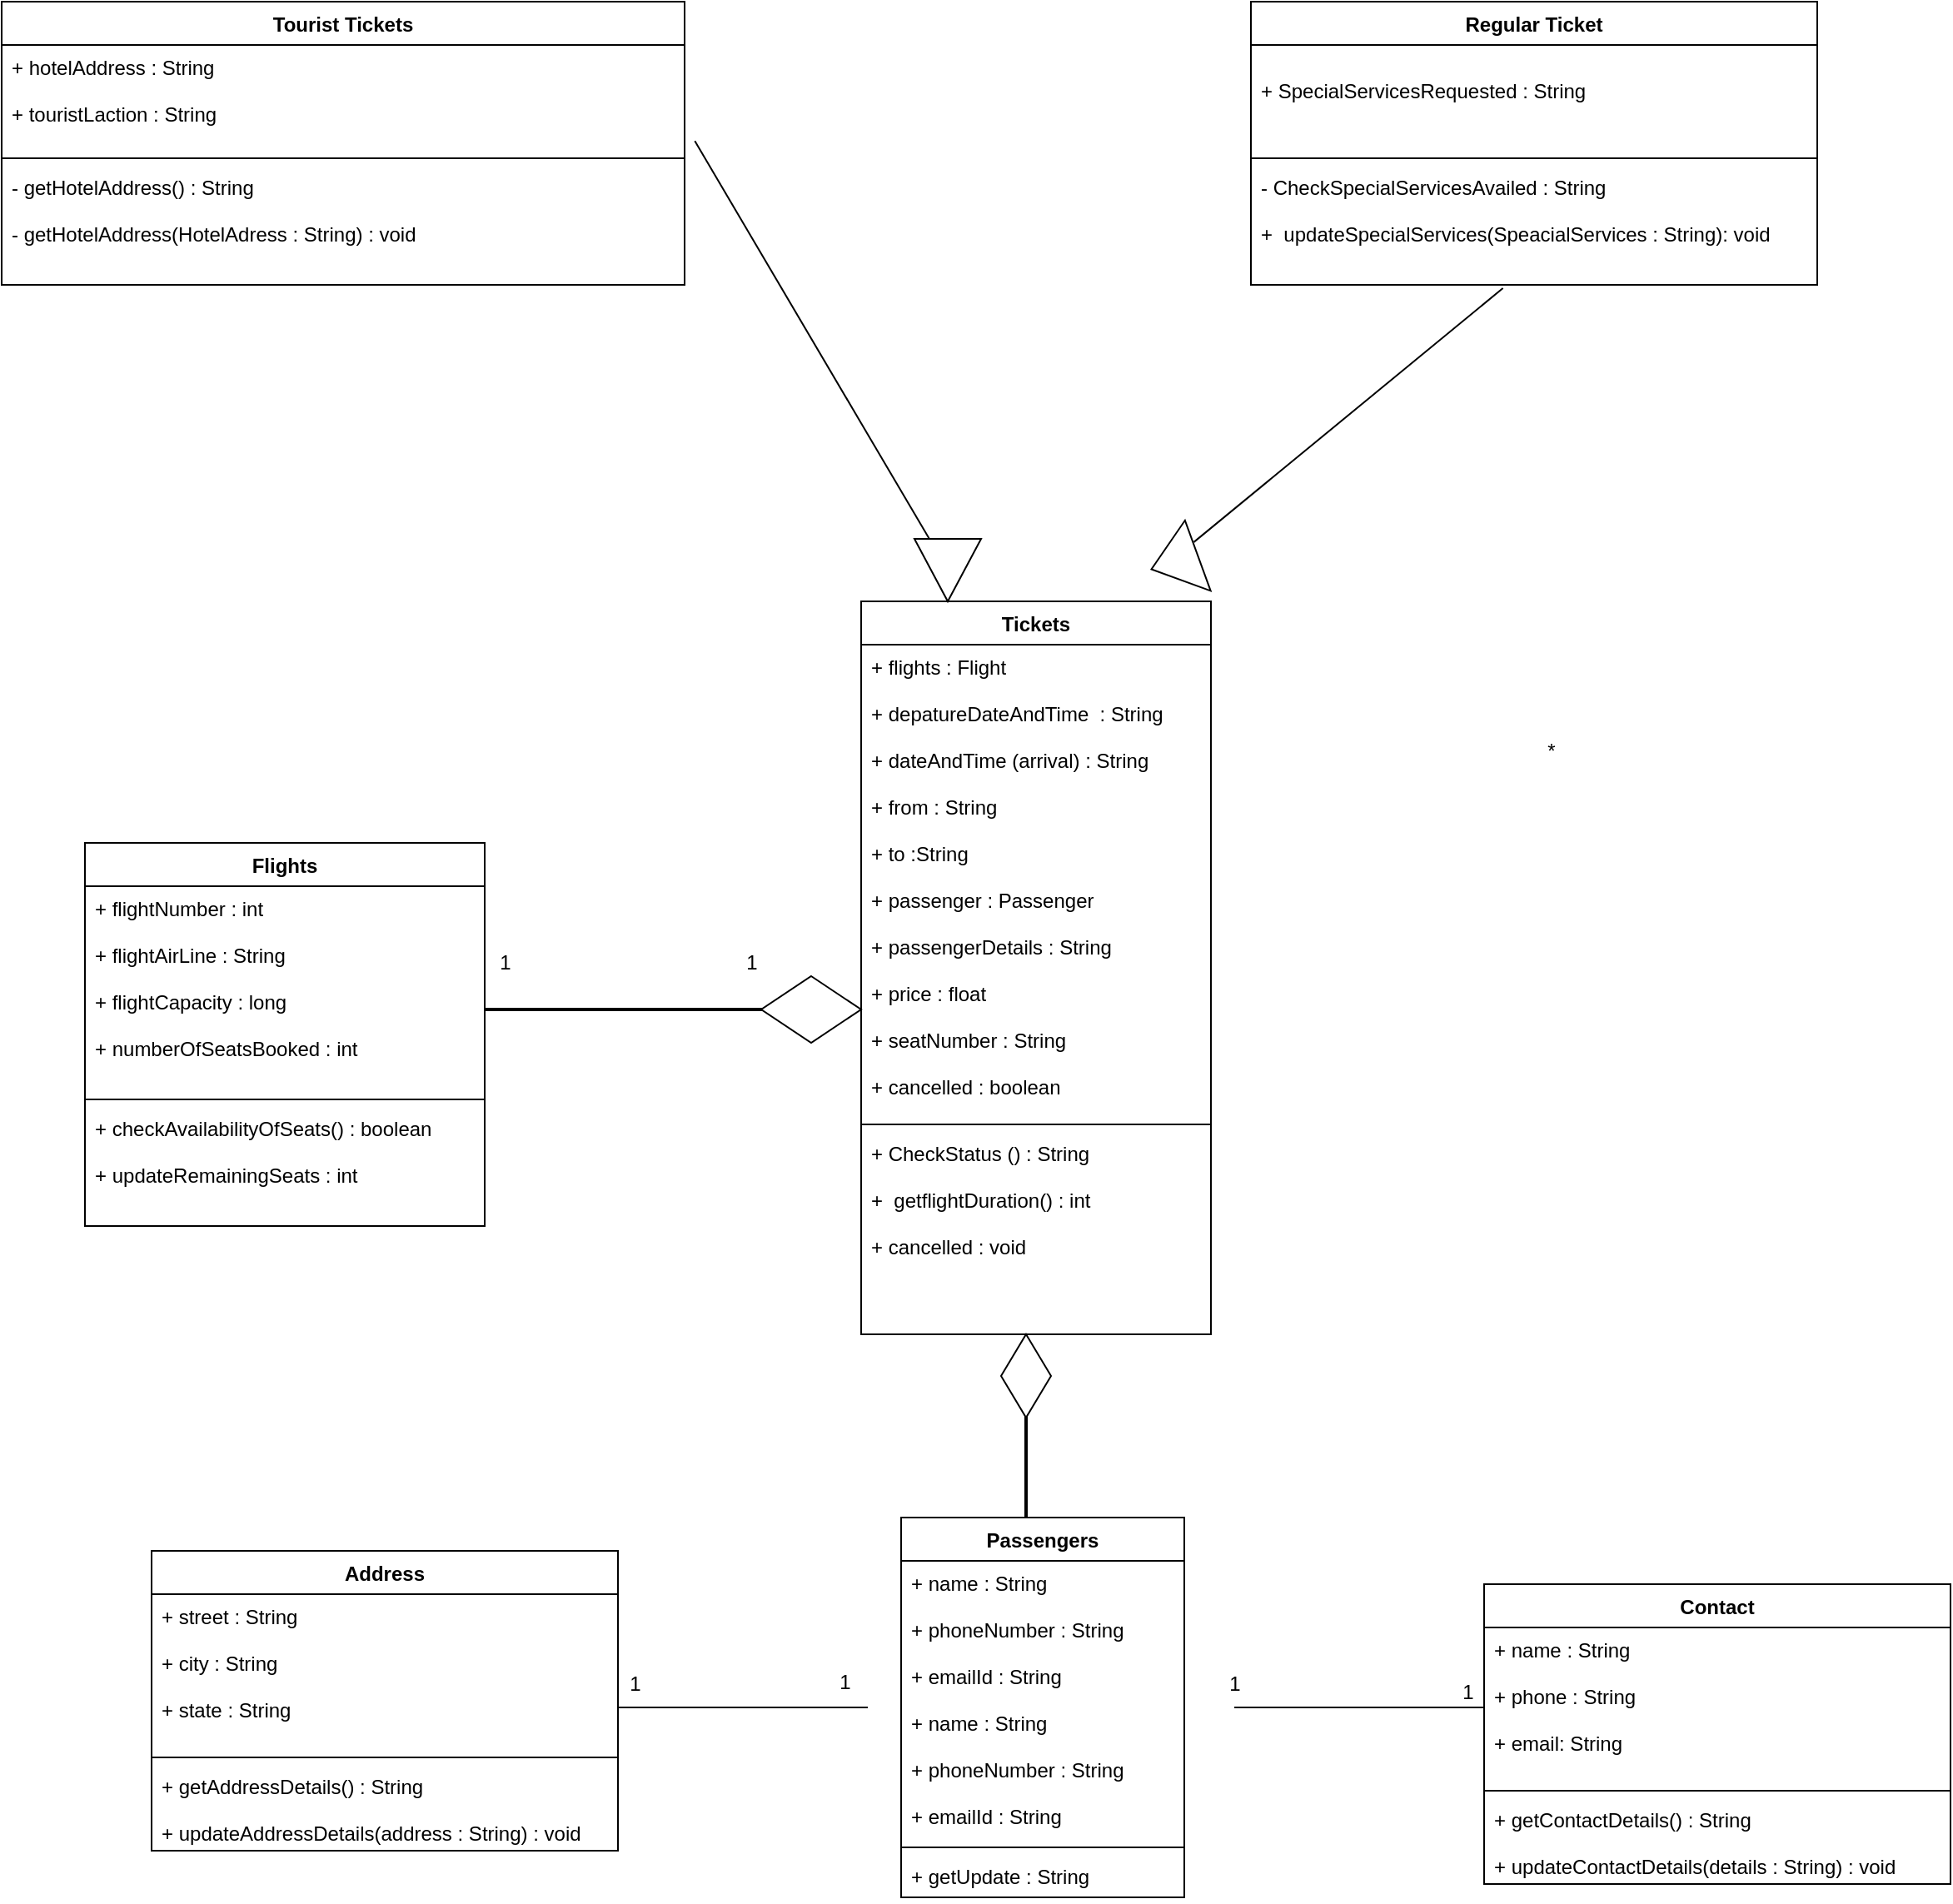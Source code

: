 <mxfile version="14.9.2" type="device"><diagram id="C5RBs43oDa-KdzZeNtuy" name="Page-1"><mxGraphModel dx="1847" dy="1653" grid="1" gridSize="10" guides="1" tooltips="1" connect="1" arrows="1" fold="1" page="1" pageScale="1" pageWidth="1400" pageHeight="850" math="0" shadow="0"><root><mxCell id="WIyWlLk6GJQsqaUBKTNV-0"/><mxCell id="WIyWlLk6GJQsqaUBKTNV-1" parent="WIyWlLk6GJQsqaUBKTNV-0"/><mxCell id="aGIpAhJ9ppxr5GBgXSjK-0" value="Flights" style="swimlane;fontStyle=1;align=center;verticalAlign=top;childLayout=stackLayout;horizontal=1;startSize=26;horizontalStack=0;resizeParent=1;resizeParentMax=0;resizeLast=0;collapsible=1;marginBottom=0;" parent="WIyWlLk6GJQsqaUBKTNV-1" vertex="1"><mxGeometry x="90" y="195" width="240" height="230" as="geometry"/></mxCell><mxCell id="aGIpAhJ9ppxr5GBgXSjK-1" value="+ flightNumber : int&#10;&#10;+ flightAirLine : String&#10;&#10;+ flightCapacity : long &#10;&#10;+ numberOfSeatsBooked : int&#10;" style="text;strokeColor=none;fillColor=none;align=left;verticalAlign=top;spacingLeft=4;spacingRight=4;overflow=hidden;rotatable=0;points=[[0,0.5],[1,0.5]];portConstraint=eastwest;" parent="aGIpAhJ9ppxr5GBgXSjK-0" vertex="1"><mxGeometry y="26" width="240" height="124" as="geometry"/></mxCell><mxCell id="aGIpAhJ9ppxr5GBgXSjK-2" value="" style="line;strokeWidth=1;fillColor=none;align=left;verticalAlign=middle;spacingTop=-1;spacingLeft=3;spacingRight=3;rotatable=0;labelPosition=right;points=[];portConstraint=eastwest;" parent="aGIpAhJ9ppxr5GBgXSjK-0" vertex="1"><mxGeometry y="150" width="240" height="8" as="geometry"/></mxCell><mxCell id="aGIpAhJ9ppxr5GBgXSjK-3" value="+ checkAvailabilityOfSeats() : boolean&#10;&#10;+ updateRemainingSeats : int&#10;&#10;" style="text;strokeColor=none;fillColor=none;align=left;verticalAlign=top;spacingLeft=4;spacingRight=4;overflow=hidden;rotatable=0;points=[[0,0.5],[1,0.5]];portConstraint=eastwest;" parent="aGIpAhJ9ppxr5GBgXSjK-0" vertex="1"><mxGeometry y="158" width="240" height="72" as="geometry"/></mxCell><mxCell id="aGIpAhJ9ppxr5GBgXSjK-4" value="Tickets" style="swimlane;fontStyle=1;align=center;verticalAlign=top;childLayout=stackLayout;horizontal=1;startSize=26;horizontalStack=0;resizeParent=1;resizeParentMax=0;resizeLast=0;collapsible=1;marginBottom=0;" parent="WIyWlLk6GJQsqaUBKTNV-1" vertex="1"><mxGeometry x="556" y="50" width="210" height="440" as="geometry"/></mxCell><mxCell id="aGIpAhJ9ppxr5GBgXSjK-5" value="+ flights : Flight&#10;&#10;+ depatureDateAndTime  : String&#10;&#10;+ dateAndTime (arrival) : String&#10;&#10;+ from : String&#10;&#10;+ to :String&#10;&#10;+ passenger : Passenger&#10;&#10;+ passengerDetails : String&#10;&#10;+ price : float&#10;&#10;+ seatNumber : String&#10;&#10;+ cancelled : boolean&#10;&#10;&#10;&#10;&#10;" style="text;strokeColor=none;fillColor=none;align=left;verticalAlign=top;spacingLeft=4;spacingRight=4;overflow=hidden;rotatable=0;points=[[0,0.5],[1,0.5]];portConstraint=eastwest;" parent="aGIpAhJ9ppxr5GBgXSjK-4" vertex="1"><mxGeometry y="26" width="210" height="284" as="geometry"/></mxCell><mxCell id="aGIpAhJ9ppxr5GBgXSjK-6" value="" style="line;strokeWidth=1;fillColor=none;align=left;verticalAlign=middle;spacingTop=-1;spacingLeft=3;spacingRight=3;rotatable=0;labelPosition=right;points=[];portConstraint=eastwest;" parent="aGIpAhJ9ppxr5GBgXSjK-4" vertex="1"><mxGeometry y="310" width="210" height="8" as="geometry"/></mxCell><mxCell id="aGIpAhJ9ppxr5GBgXSjK-7" value="+ CheckStatus () : String&#10;&#10;+  getflightDuration() : int&#10;&#10;+ cancelled : void" style="text;strokeColor=none;fillColor=none;align=left;verticalAlign=top;spacingLeft=4;spacingRight=4;overflow=hidden;rotatable=0;points=[[0,0.5],[1,0.5]];portConstraint=eastwest;" parent="aGIpAhJ9ppxr5GBgXSjK-4" vertex="1"><mxGeometry y="318" width="210" height="122" as="geometry"/></mxCell><mxCell id="aGIpAhJ9ppxr5GBgXSjK-8" value="Passengers&#10;" style="swimlane;fontStyle=1;align=center;verticalAlign=top;childLayout=stackLayout;horizontal=1;startSize=26;horizontalStack=0;resizeParent=1;resizeParentMax=0;resizeLast=0;collapsible=1;marginBottom=0;" parent="WIyWlLk6GJQsqaUBKTNV-1" vertex="1"><mxGeometry x="580" y="600" width="170" height="228" as="geometry"/></mxCell><mxCell id="OoyNHeZS5KhoOJIC_0i0-18" value="+ name : String&#10;&#10;+ phoneNumber : String&#10;&#10;+ emailId : String" style="text;strokeColor=none;fillColor=none;align=left;verticalAlign=top;spacingLeft=4;spacingRight=4;overflow=hidden;rotatable=0;points=[[0,0.5],[1,0.5]];portConstraint=eastwest;" parent="aGIpAhJ9ppxr5GBgXSjK-8" vertex="1"><mxGeometry y="26" width="170" height="84" as="geometry"/></mxCell><mxCell id="aGIpAhJ9ppxr5GBgXSjK-9" value="+ name : String&#10;&#10;+ phoneNumber : String&#10;&#10;+ emailId : String" style="text;strokeColor=none;fillColor=none;align=left;verticalAlign=top;spacingLeft=4;spacingRight=4;overflow=hidden;rotatable=0;points=[[0,0.5],[1,0.5]];portConstraint=eastwest;" parent="aGIpAhJ9ppxr5GBgXSjK-8" vertex="1"><mxGeometry y="110" width="170" height="84" as="geometry"/></mxCell><mxCell id="aGIpAhJ9ppxr5GBgXSjK-10" value="" style="line;strokeWidth=1;fillColor=none;align=left;verticalAlign=middle;spacingTop=-1;spacingLeft=3;spacingRight=3;rotatable=0;labelPosition=right;points=[];portConstraint=eastwest;" parent="aGIpAhJ9ppxr5GBgXSjK-8" vertex="1"><mxGeometry y="194" width="170" height="8" as="geometry"/></mxCell><mxCell id="aGIpAhJ9ppxr5GBgXSjK-11" value="+ getUpdate : String" style="text;strokeColor=none;fillColor=none;align=left;verticalAlign=top;spacingLeft=4;spacingRight=4;overflow=hidden;rotatable=0;points=[[0,0.5],[1,0.5]];portConstraint=eastwest;" parent="aGIpAhJ9ppxr5GBgXSjK-8" vertex="1"><mxGeometry y="202" width="170" height="26" as="geometry"/></mxCell><mxCell id="_fzYOljic3oaDwkJibAG-4" value="Regular Ticket&#10; " style="swimlane;fontStyle=1;align=center;verticalAlign=top;childLayout=stackLayout;horizontal=1;startSize=26;horizontalStack=0;resizeParent=1;resizeParentMax=0;resizeLast=0;collapsible=1;marginBottom=0;" parent="WIyWlLk6GJQsqaUBKTNV-1" vertex="1"><mxGeometry x="790" y="-310" width="340" height="170" as="geometry"/></mxCell><mxCell id="_fzYOljic3oaDwkJibAG-5" value="&#10;+ SpecialServicesRequested : String" style="text;strokeColor=none;fillColor=none;align=left;verticalAlign=top;spacingLeft=4;spacingRight=4;overflow=hidden;rotatable=0;points=[[0,0.5],[1,0.5]];portConstraint=eastwest;" parent="_fzYOljic3oaDwkJibAG-4" vertex="1"><mxGeometry y="26" width="340" height="64" as="geometry"/></mxCell><mxCell id="_fzYOljic3oaDwkJibAG-6" value="" style="line;strokeWidth=1;fillColor=none;align=left;verticalAlign=middle;spacingTop=-1;spacingLeft=3;spacingRight=3;rotatable=0;labelPosition=right;points=[];portConstraint=eastwest;" parent="_fzYOljic3oaDwkJibAG-4" vertex="1"><mxGeometry y="90" width="340" height="8" as="geometry"/></mxCell><mxCell id="_fzYOljic3oaDwkJibAG-7" value="- CheckSpecialServicesAvailed : String&#10;&#10;+  updateSpecialServices(SpeacialServices : String): void" style="text;strokeColor=none;fillColor=none;align=left;verticalAlign=top;spacingLeft=4;spacingRight=4;overflow=hidden;rotatable=0;points=[[0,0.5],[1,0.5]];portConstraint=eastwest;" parent="_fzYOljic3oaDwkJibAG-4" vertex="1"><mxGeometry y="98" width="340" height="72" as="geometry"/></mxCell><mxCell id="OoyNHeZS5KhoOJIC_0i0-30" value="*" style="text;html=1;align=center;verticalAlign=middle;resizable=0;points=[];autosize=1;strokeColor=none;" parent="WIyWlLk6GJQsqaUBKTNV-1" vertex="1"><mxGeometry x="960" y="130" width="20" height="20" as="geometry"/></mxCell><mxCell id="7Dw5DlbxYhtjD0qZQ0sP-3" value="Address" style="swimlane;fontStyle=1;align=center;verticalAlign=top;childLayout=stackLayout;horizontal=1;startSize=26;horizontalStack=0;resizeParent=1;resizeParentMax=0;resizeLast=0;collapsible=1;marginBottom=0;" vertex="1" parent="WIyWlLk6GJQsqaUBKTNV-1"><mxGeometry x="130" y="620" width="280" height="180" as="geometry"/></mxCell><mxCell id="7Dw5DlbxYhtjD0qZQ0sP-4" value="+ street : String&#10;&#10;+ city : String&#10;&#10;+ state : String" style="text;strokeColor=none;fillColor=none;align=left;verticalAlign=top;spacingLeft=4;spacingRight=4;overflow=hidden;rotatable=0;points=[[0,0.5],[1,0.5]];portConstraint=eastwest;" vertex="1" parent="7Dw5DlbxYhtjD0qZQ0sP-3"><mxGeometry y="26" width="280" height="94" as="geometry"/></mxCell><mxCell id="7Dw5DlbxYhtjD0qZQ0sP-5" value="" style="line;strokeWidth=1;fillColor=none;align=left;verticalAlign=middle;spacingTop=-1;spacingLeft=3;spacingRight=3;rotatable=0;labelPosition=right;points=[];portConstraint=eastwest;" vertex="1" parent="7Dw5DlbxYhtjD0qZQ0sP-3"><mxGeometry y="120" width="280" height="8" as="geometry"/></mxCell><mxCell id="7Dw5DlbxYhtjD0qZQ0sP-6" value="+ getAddressDetails() : String&#10;&#10;+ updateAddressDetails(address : String) : void" style="text;strokeColor=none;fillColor=none;align=left;verticalAlign=top;spacingLeft=4;spacingRight=4;overflow=hidden;rotatable=0;points=[[0,0.5],[1,0.5]];portConstraint=eastwest;" vertex="1" parent="7Dw5DlbxYhtjD0qZQ0sP-3"><mxGeometry y="128" width="280" height="52" as="geometry"/></mxCell><mxCell id="7Dw5DlbxYhtjD0qZQ0sP-8" value="" style="line;strokeWidth=1;fillColor=none;align=left;verticalAlign=middle;spacingTop=-1;spacingLeft=3;spacingRight=3;rotatable=0;labelPosition=right;points=[];portConstraint=eastwest;" vertex="1" parent="WIyWlLk6GJQsqaUBKTNV-1"><mxGeometry x="410" y="710" width="150" height="8" as="geometry"/></mxCell><mxCell id="7Dw5DlbxYhtjD0qZQ0sP-9" value="" style="shape=image;html=1;verticalAlign=top;verticalLabelPosition=bottom;labelBackgroundColor=#ffffff;imageAspect=0;aspect=fixed;image=https://cdn2.iconfinder.com/data/icons/devine-icons-part-2/128/Cards-Diamond.png" vertex="1" parent="WIyWlLk6GJQsqaUBKTNV-1"><mxGeometry x="558" y="698" width="30" height="30" as="geometry"/></mxCell><mxCell id="7Dw5DlbxYhtjD0qZQ0sP-10" value="1" style="text;html=1;align=center;verticalAlign=middle;resizable=0;points=[];autosize=1;strokeColor=none;" vertex="1" parent="WIyWlLk6GJQsqaUBKTNV-1"><mxGeometry x="410" y="690" width="20" height="20" as="geometry"/></mxCell><mxCell id="7Dw5DlbxYhtjD0qZQ0sP-13" value="1" style="text;html=1;align=center;verticalAlign=middle;resizable=0;points=[];autosize=1;strokeColor=none;" vertex="1" parent="WIyWlLk6GJQsqaUBKTNV-1"><mxGeometry x="536" y="689" width="20" height="20" as="geometry"/></mxCell><mxCell id="7Dw5DlbxYhtjD0qZQ0sP-14" value="Contact" style="swimlane;fontStyle=1;align=center;verticalAlign=top;childLayout=stackLayout;horizontal=1;startSize=26;horizontalStack=0;resizeParent=1;resizeParentMax=0;resizeLast=0;collapsible=1;marginBottom=0;" vertex="1" parent="WIyWlLk6GJQsqaUBKTNV-1"><mxGeometry x="930" y="640" width="280" height="180" as="geometry"/></mxCell><mxCell id="7Dw5DlbxYhtjD0qZQ0sP-15" value="+ name : String&#10;&#10;+ phone : String&#10;&#10;+ email: String" style="text;strokeColor=none;fillColor=none;align=left;verticalAlign=top;spacingLeft=4;spacingRight=4;overflow=hidden;rotatable=0;points=[[0,0.5],[1,0.5]];portConstraint=eastwest;" vertex="1" parent="7Dw5DlbxYhtjD0qZQ0sP-14"><mxGeometry y="26" width="280" height="94" as="geometry"/></mxCell><mxCell id="7Dw5DlbxYhtjD0qZQ0sP-16" value="" style="line;strokeWidth=1;fillColor=none;align=left;verticalAlign=middle;spacingTop=-1;spacingLeft=3;spacingRight=3;rotatable=0;labelPosition=right;points=[];portConstraint=eastwest;" vertex="1" parent="7Dw5DlbxYhtjD0qZQ0sP-14"><mxGeometry y="120" width="280" height="8" as="geometry"/></mxCell><mxCell id="7Dw5DlbxYhtjD0qZQ0sP-17" value="+ getContactDetails() : String&#10;&#10;+ updateContactDetails(details : String) : void" style="text;strokeColor=none;fillColor=none;align=left;verticalAlign=top;spacingLeft=4;spacingRight=4;overflow=hidden;rotatable=0;points=[[0,0.5],[1,0.5]];portConstraint=eastwest;" vertex="1" parent="7Dw5DlbxYhtjD0qZQ0sP-14"><mxGeometry y="128" width="280" height="52" as="geometry"/></mxCell><mxCell id="7Dw5DlbxYhtjD0qZQ0sP-18" value="" style="line;strokeWidth=1;fillColor=none;align=left;verticalAlign=middle;spacingTop=-1;spacingLeft=3;spacingRight=3;rotatable=0;labelPosition=right;points=[];portConstraint=eastwest;" vertex="1" parent="WIyWlLk6GJQsqaUBKTNV-1"><mxGeometry x="780" y="710" width="150" height="8" as="geometry"/></mxCell><mxCell id="7Dw5DlbxYhtjD0qZQ0sP-19" value="" style="shape=image;html=1;verticalAlign=top;verticalLabelPosition=bottom;labelBackgroundColor=#ffffff;imageAspect=0;aspect=fixed;image=https://cdn2.iconfinder.com/data/icons/devine-icons-part-2/128/Cards-Diamond.png" vertex="1" parent="WIyWlLk6GJQsqaUBKTNV-1"><mxGeometry x="750" y="699" width="30" height="30" as="geometry"/></mxCell><mxCell id="7Dw5DlbxYhtjD0qZQ0sP-20" value="1" style="text;html=1;align=center;verticalAlign=middle;resizable=0;points=[];autosize=1;strokeColor=none;" vertex="1" parent="WIyWlLk6GJQsqaUBKTNV-1"><mxGeometry x="770" y="690" width="20" height="20" as="geometry"/></mxCell><mxCell id="7Dw5DlbxYhtjD0qZQ0sP-21" value="1" style="text;html=1;align=center;verticalAlign=middle;resizable=0;points=[];autosize=1;strokeColor=none;" vertex="1" parent="WIyWlLk6GJQsqaUBKTNV-1"><mxGeometry x="910" y="695" width="20" height="20" as="geometry"/></mxCell><mxCell id="7Dw5DlbxYhtjD0qZQ0sP-25" value="" style="line;strokeWidth=2;direction=south;html=1;" vertex="1" parent="WIyWlLk6GJQsqaUBKTNV-1"><mxGeometry x="650" y="504" width="10" height="96" as="geometry"/></mxCell><mxCell id="7Dw5DlbxYhtjD0qZQ0sP-26" value="" style="rhombus;whiteSpace=wrap;html=1;" vertex="1" parent="WIyWlLk6GJQsqaUBKTNV-1"><mxGeometry x="640" y="490" width="30" height="50" as="geometry"/></mxCell><mxCell id="7Dw5DlbxYhtjD0qZQ0sP-27" value="" style="line;strokeWidth=2;html=1;" vertex="1" parent="WIyWlLk6GJQsqaUBKTNV-1"><mxGeometry x="330" y="290" width="210" height="10" as="geometry"/></mxCell><mxCell id="7Dw5DlbxYhtjD0qZQ0sP-28" value="" style="rhombus;whiteSpace=wrap;html=1;" vertex="1" parent="WIyWlLk6GJQsqaUBKTNV-1"><mxGeometry x="496" y="275" width="60" height="40" as="geometry"/></mxCell><mxCell id="7Dw5DlbxYhtjD0qZQ0sP-30" value="Tourist Tickets" style="swimlane;fontStyle=1;align=center;verticalAlign=top;childLayout=stackLayout;horizontal=1;startSize=26;horizontalStack=0;resizeParent=1;resizeParentMax=0;resizeLast=0;collapsible=1;marginBottom=0;" vertex="1" parent="WIyWlLk6GJQsqaUBKTNV-1"><mxGeometry x="40" y="-310" width="410" height="170" as="geometry"/></mxCell><mxCell id="7Dw5DlbxYhtjD0qZQ0sP-31" value="+ hotelAddress : String&#10;&#10;+ touristLaction : String" style="text;strokeColor=none;fillColor=none;align=left;verticalAlign=top;spacingLeft=4;spacingRight=4;overflow=hidden;rotatable=0;points=[[0,0.5],[1,0.5]];portConstraint=eastwest;" vertex="1" parent="7Dw5DlbxYhtjD0qZQ0sP-30"><mxGeometry y="26" width="410" height="64" as="geometry"/></mxCell><mxCell id="7Dw5DlbxYhtjD0qZQ0sP-32" value="" style="line;strokeWidth=1;fillColor=none;align=left;verticalAlign=middle;spacingTop=-1;spacingLeft=3;spacingRight=3;rotatable=0;labelPosition=right;points=[];portConstraint=eastwest;" vertex="1" parent="7Dw5DlbxYhtjD0qZQ0sP-30"><mxGeometry y="90" width="410" height="8" as="geometry"/></mxCell><mxCell id="7Dw5DlbxYhtjD0qZQ0sP-33" value="- getHotelAddress() : String&#10;&#10;- getHotelAddress(HotelAdress : String) : void" style="text;strokeColor=none;fillColor=none;align=left;verticalAlign=top;spacingLeft=4;spacingRight=4;overflow=hidden;rotatable=0;points=[[0,0.5],[1,0.5]];portConstraint=eastwest;" vertex="1" parent="7Dw5DlbxYhtjD0qZQ0sP-30"><mxGeometry y="98" width="410" height="72" as="geometry"/></mxCell><mxCell id="7Dw5DlbxYhtjD0qZQ0sP-34" value="" style="endArrow=none;html=1;entryX=0.445;entryY=1.028;entryDx=0;entryDy=0;entryPerimeter=0;startArrow=none;" edge="1" parent="WIyWlLk6GJQsqaUBKTNV-1" target="_fzYOljic3oaDwkJibAG-7"><mxGeometry width="50" height="50" relative="1" as="geometry"><mxPoint x="755.744" y="14.439" as="sourcePoint"/><mxPoint x="840" y="-30" as="targetPoint"/></mxGeometry></mxCell><mxCell id="7Dw5DlbxYhtjD0qZQ0sP-41" value="" style="verticalLabelPosition=bottom;verticalAlign=top;html=1;shape=mxgraph.basic.acute_triangle;dx=0.54;direction=north;rotation=-20;" vertex="1" parent="WIyWlLk6GJQsqaUBKTNV-1"><mxGeometry x="730" y="5" width="29" height="45" as="geometry"/></mxCell><mxCell id="7Dw5DlbxYhtjD0qZQ0sP-42" value="" style="endArrow=none;html=1;startArrow=none;entryX=1.015;entryY=0.901;entryDx=0;entryDy=0;entryPerimeter=0;" edge="1" parent="WIyWlLk6GJQsqaUBKTNV-1" source="7Dw5DlbxYhtjD0qZQ0sP-43" target="7Dw5DlbxYhtjD0qZQ0sP-31"><mxGeometry width="50" height="50" relative="1" as="geometry"><mxPoint x="620" y="30" as="sourcePoint"/><mxPoint x="490" y="-60" as="targetPoint"/></mxGeometry></mxCell><mxCell id="7Dw5DlbxYhtjD0qZQ0sP-43" value="" style="verticalLabelPosition=bottom;verticalAlign=top;html=1;shape=mxgraph.basic.acute_triangle;dx=0.5;direction=west;" vertex="1" parent="WIyWlLk6GJQsqaUBKTNV-1"><mxGeometry x="588" y="12.5" width="40" height="37.5" as="geometry"/></mxCell><mxCell id="7Dw5DlbxYhtjD0qZQ0sP-46" value="1&lt;br&gt;" style="text;html=1;align=center;verticalAlign=middle;resizable=0;points=[];autosize=1;strokeColor=none;" vertex="1" parent="WIyWlLk6GJQsqaUBKTNV-1"><mxGeometry x="332" y="257" width="20" height="20" as="geometry"/></mxCell><mxCell id="7Dw5DlbxYhtjD0qZQ0sP-47" value="1&lt;br&gt;" style="text;html=1;align=center;verticalAlign=middle;resizable=0;points=[];autosize=1;strokeColor=none;" vertex="1" parent="WIyWlLk6GJQsqaUBKTNV-1"><mxGeometry x="480" y="257" width="20" height="20" as="geometry"/></mxCell></root></mxGraphModel></diagram></mxfile>